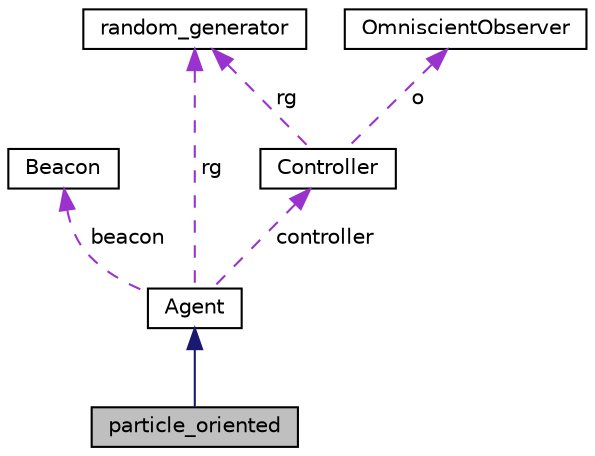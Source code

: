 digraph "particle_oriented"
{
 // LATEX_PDF_SIZE
  edge [fontname="Helvetica",fontsize="10",labelfontname="Helvetica",labelfontsize="10"];
  node [fontname="Helvetica",fontsize="10",shape=record];
  Node1 [label="particle_oriented",height=0.2,width=0.4,color="black", fillcolor="grey75", style="filled", fontcolor="black",tooltip=" "];
  Node2 -> Node1 [dir="back",color="midnightblue",fontsize="10",style="solid",fontname="Helvetica"];
  Node2 [label="Agent",height=0.2,width=0.4,color="black", fillcolor="white", style="filled",URL="$classAgent.html",tooltip=" "];
  Node3 -> Node2 [dir="back",color="darkorchid3",fontsize="10",style="dashed",label=" beacon" ,fontname="Helvetica"];
  Node3 [label="Beacon",height=0.2,width=0.4,color="black", fillcolor="white", style="filled",URL="$classBeacon.html",tooltip=" "];
  Node4 -> Node2 [dir="back",color="darkorchid3",fontsize="10",style="dashed",label=" rg" ,fontname="Helvetica"];
  Node4 [label="random_generator",height=0.2,width=0.4,color="black", fillcolor="white", style="filled",URL="$classrandom__generator.html",tooltip=" "];
  Node5 -> Node2 [dir="back",color="darkorchid3",fontsize="10",style="dashed",label=" controller" ,fontname="Helvetica"];
  Node5 [label="Controller",height=0.2,width=0.4,color="black", fillcolor="white", style="filled",URL="$classController.html",tooltip=" "];
  Node4 -> Node5 [dir="back",color="darkorchid3",fontsize="10",style="dashed",label=" rg" ,fontname="Helvetica"];
  Node6 -> Node5 [dir="back",color="darkorchid3",fontsize="10",style="dashed",label=" o" ,fontname="Helvetica"];
  Node6 [label="OmniscientObserver",height=0.2,width=0.4,color="black", fillcolor="white", style="filled",URL="$classOmniscientObserver.html",tooltip=" "];
}
